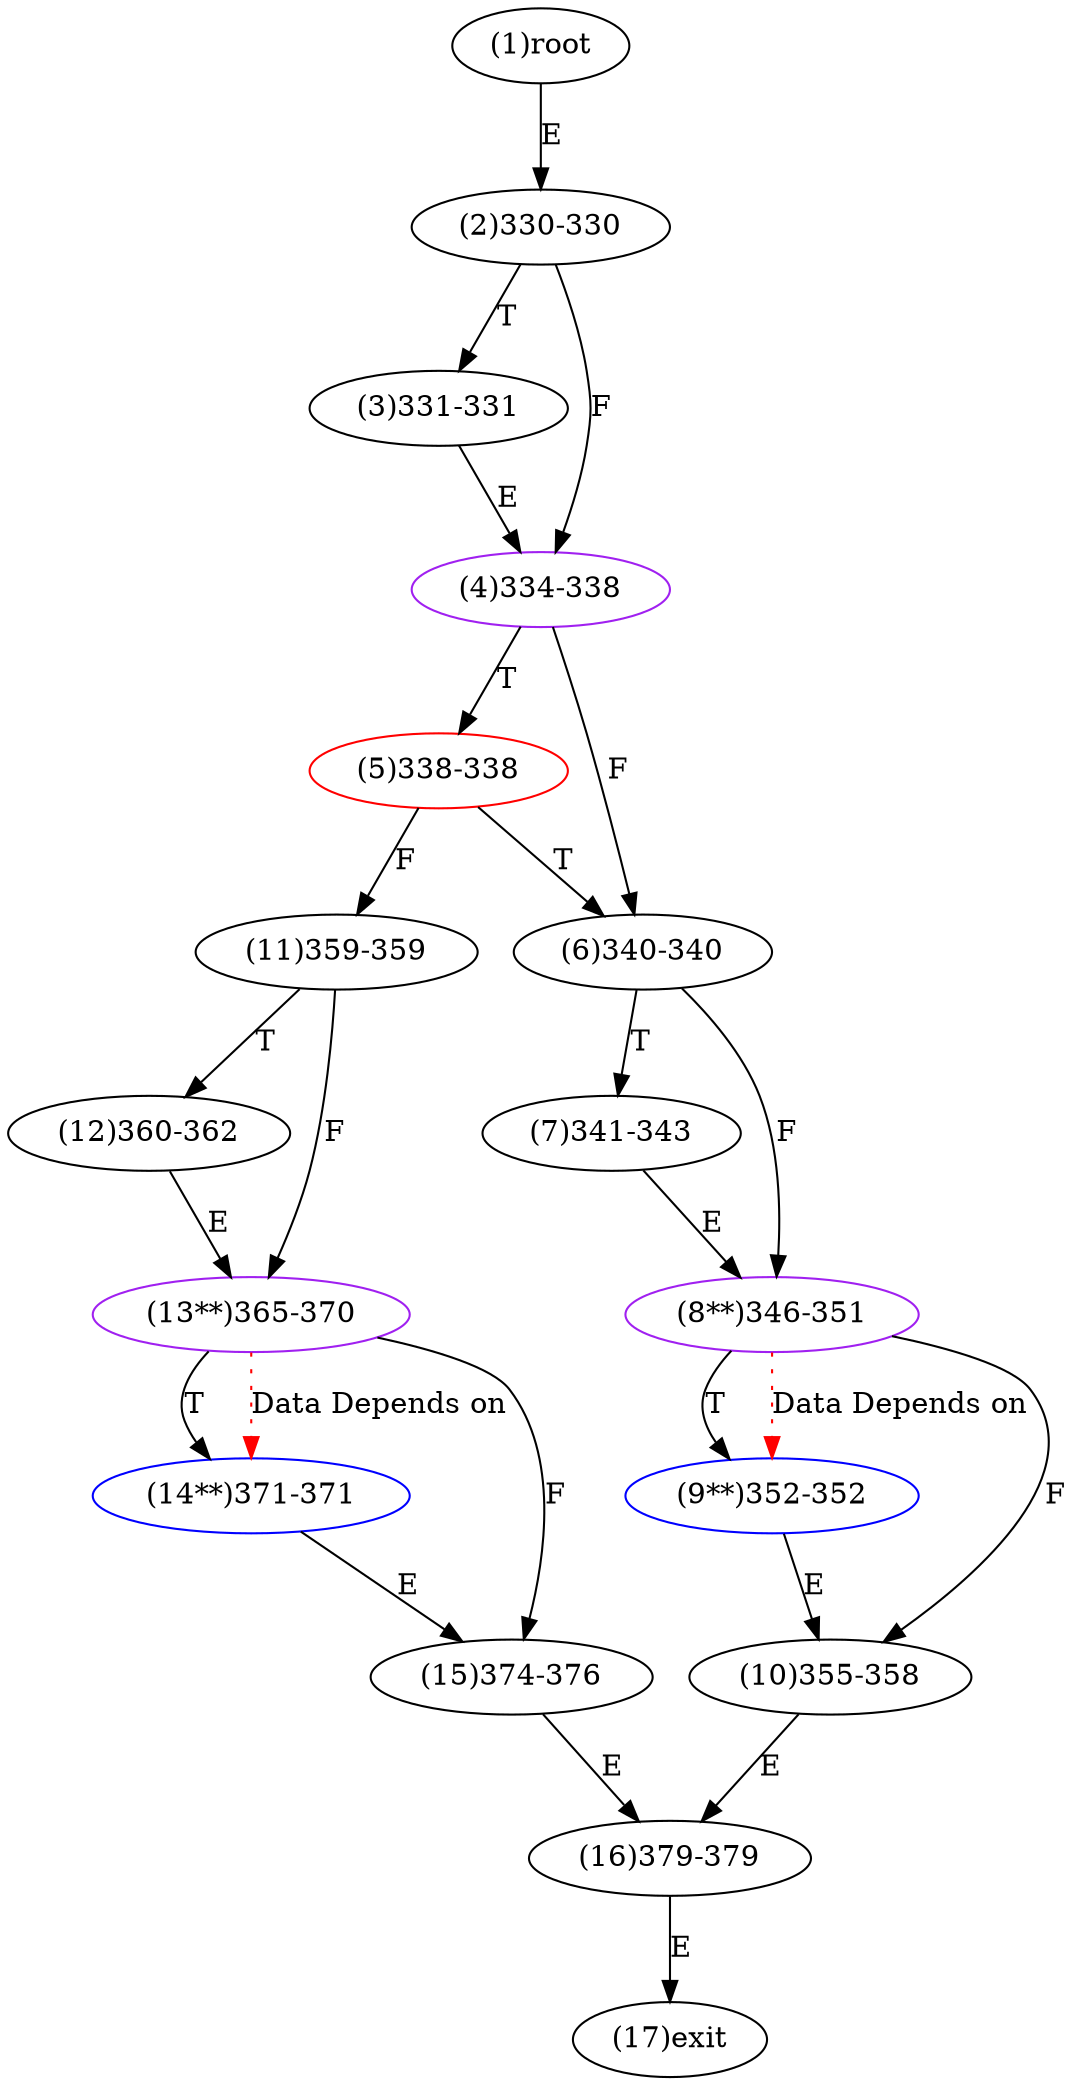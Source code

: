 digraph "" { 
1[ label="(1)root"];
2[ label="(2)330-330"];
3[ label="(3)331-331"];
4[ label="(4)334-338",color=purple];
5[ label="(5)338-338",color=red];
6[ label="(6)340-340"];
7[ label="(7)341-343"];
8[ label="(8**)346-351",color=purple];
9[ label="(9**)352-352",color=blue];
10[ label="(10)355-358"];
11[ label="(11)359-359"];
12[ label="(12)360-362"];
13[ label="(13**)365-370",color=purple];
14[ label="(14**)371-371",color=blue];
15[ label="(15)374-376"];
17[ label="(17)exit"];
16[ label="(16)379-379"];
1->2[ label="E"];
2->4[ label="F"];
2->3[ label="T"];
3->4[ label="E"];
4->6[ label="F"];
4->5[ label="T"];
5->11[ label="F"];
5->6[ label="T"];
6->8[ label="F"];
6->7[ label="T"];
7->8[ label="E"];
8->10[ label="F"];
8->9[ label="T"];
9->10[ label="E"];
10->16[ label="E"];
11->13[ label="F"];
11->12[ label="T"];
12->13[ label="E"];
13->15[ label="F"];
13->14[ label="T"];
14->15[ label="E"];
15->16[ label="E"];
16->17[ label="E"];
8->9[ color="red" label="Data Depends on" style = dotted ];
13->14[ color="red" label="Data Depends on" style = dotted ];
}